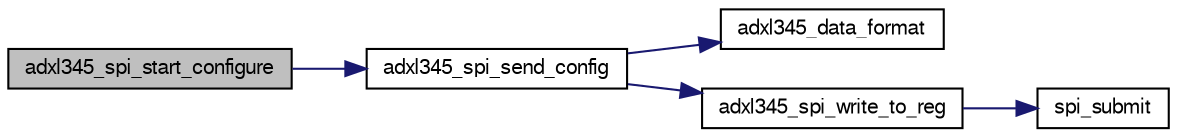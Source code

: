 digraph "adxl345_spi_start_configure"
{
  edge [fontname="FreeSans",fontsize="10",labelfontname="FreeSans",labelfontsize="10"];
  node [fontname="FreeSans",fontsize="10",shape=record];
  rankdir="LR";
  Node1 [label="adxl345_spi_start_configure",height=0.2,width=0.4,color="black", fillcolor="grey75", style="filled", fontcolor="black"];
  Node1 -> Node2 [color="midnightblue",fontsize="10",style="solid",fontname="FreeSans"];
  Node2 [label="adxl345_spi_send_config",height=0.2,width=0.4,color="black", fillcolor="white", style="filled",URL="$adxl345__spi_8c.html#a058719d4e8c1943ada72dd98d56713d1"];
  Node2 -> Node3 [color="midnightblue",fontsize="10",style="solid",fontname="FreeSans"];
  Node3 [label="adxl345_data_format",height=0.2,width=0.4,color="black", fillcolor="white", style="filled",URL="$adxl345_8h.html#ac6863633d46c7db4982eb0f78fec8a3f"];
  Node2 -> Node4 [color="midnightblue",fontsize="10",style="solid",fontname="FreeSans"];
  Node4 [label="adxl345_spi_write_to_reg",height=0.2,width=0.4,color="black", fillcolor="white", style="filled",URL="$adxl345__spi_8c.html#aae763e182a428fc73d70dcccda195417"];
  Node4 -> Node5 [color="midnightblue",fontsize="10",style="solid",fontname="FreeSans"];
  Node5 [label="spi_submit",height=0.2,width=0.4,color="black", fillcolor="white", style="filled",URL="$group__spi.html#ga5d383931766cb373ebad0b8bc26d439d",tooltip="Submit SPI transaction. "];
}
